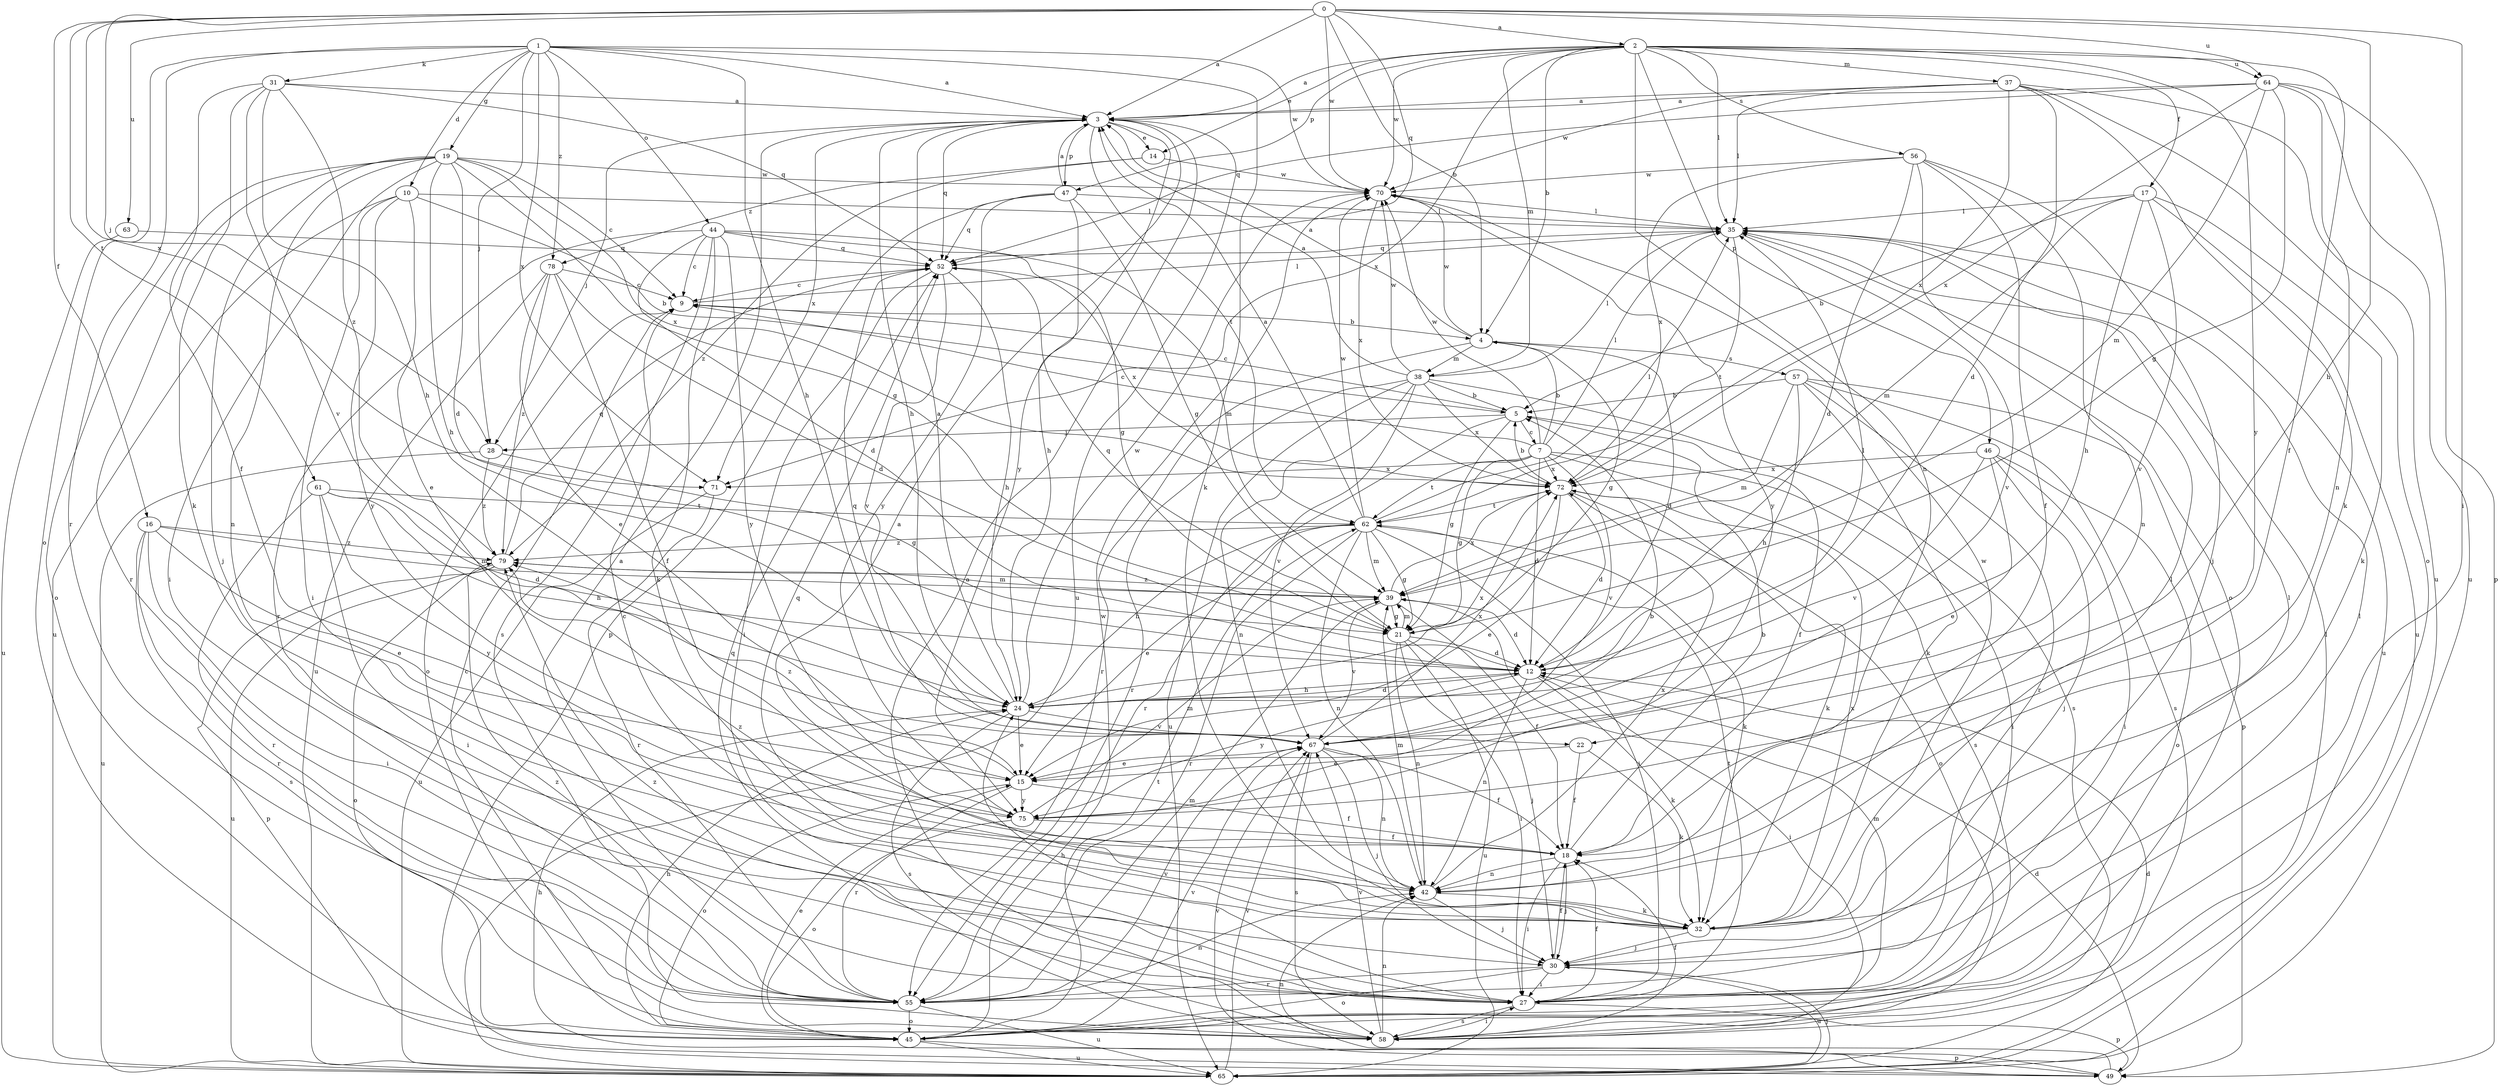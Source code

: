 strict digraph  {
0;
1;
2;
3;
4;
5;
7;
9;
10;
12;
14;
15;
16;
17;
18;
19;
21;
22;
24;
27;
28;
30;
31;
32;
35;
37;
38;
39;
42;
44;
45;
46;
47;
49;
52;
55;
56;
57;
58;
61;
62;
63;
64;
65;
67;
70;
71;
72;
75;
78;
79;
0 -> 2  [label=a];
0 -> 3  [label=a];
0 -> 4  [label=b];
0 -> 16  [label=f];
0 -> 22  [label=h];
0 -> 27  [label=i];
0 -> 28  [label=j];
0 -> 52  [label=q];
0 -> 61  [label=t];
0 -> 63  [label=u];
0 -> 64  [label=u];
0 -> 70  [label=w];
0 -> 71  [label=x];
1 -> 3  [label=a];
1 -> 10  [label=d];
1 -> 19  [label=g];
1 -> 22  [label=h];
1 -> 28  [label=j];
1 -> 31  [label=k];
1 -> 32  [label=k];
1 -> 44  [label=o];
1 -> 45  [label=o];
1 -> 55  [label=r];
1 -> 70  [label=w];
1 -> 71  [label=x];
1 -> 78  [label=z];
2 -> 3  [label=a];
2 -> 4  [label=b];
2 -> 14  [label=e];
2 -> 17  [label=f];
2 -> 18  [label=f];
2 -> 35  [label=l];
2 -> 37  [label=m];
2 -> 38  [label=m];
2 -> 42  [label=n];
2 -> 46  [label=p];
2 -> 47  [label=p];
2 -> 56  [label=s];
2 -> 64  [label=u];
2 -> 70  [label=w];
2 -> 71  [label=x];
2 -> 75  [label=y];
3 -> 14  [label=e];
3 -> 24  [label=h];
3 -> 28  [label=j];
3 -> 47  [label=p];
3 -> 52  [label=q];
3 -> 62  [label=t];
3 -> 65  [label=u];
3 -> 71  [label=x];
3 -> 75  [label=y];
4 -> 3  [label=a];
4 -> 12  [label=d];
4 -> 21  [label=g];
4 -> 38  [label=m];
4 -> 55  [label=r];
4 -> 57  [label=s];
4 -> 70  [label=w];
5 -> 7  [label=c];
5 -> 9  [label=c];
5 -> 18  [label=f];
5 -> 21  [label=g];
5 -> 28  [label=j];
5 -> 55  [label=r];
7 -> 4  [label=b];
7 -> 9  [label=c];
7 -> 12  [label=d];
7 -> 21  [label=g];
7 -> 27  [label=i];
7 -> 35  [label=l];
7 -> 58  [label=s];
7 -> 62  [label=t];
7 -> 67  [label=v];
7 -> 70  [label=w];
7 -> 71  [label=x];
7 -> 72  [label=x];
9 -> 4  [label=b];
9 -> 35  [label=l];
9 -> 45  [label=o];
10 -> 5  [label=b];
10 -> 15  [label=e];
10 -> 27  [label=i];
10 -> 35  [label=l];
10 -> 65  [label=u];
10 -> 75  [label=y];
12 -> 24  [label=h];
12 -> 27  [label=i];
12 -> 32  [label=k];
12 -> 35  [label=l];
12 -> 42  [label=n];
12 -> 75  [label=y];
14 -> 70  [label=w];
14 -> 78  [label=z];
14 -> 79  [label=z];
15 -> 18  [label=f];
15 -> 45  [label=o];
15 -> 55  [label=r];
15 -> 75  [label=y];
15 -> 79  [label=z];
16 -> 15  [label=e];
16 -> 27  [label=i];
16 -> 39  [label=m];
16 -> 55  [label=r];
16 -> 58  [label=s];
16 -> 79  [label=z];
17 -> 5  [label=b];
17 -> 24  [label=h];
17 -> 32  [label=k];
17 -> 35  [label=l];
17 -> 39  [label=m];
17 -> 65  [label=u];
17 -> 67  [label=v];
18 -> 5  [label=b];
18 -> 27  [label=i];
18 -> 30  [label=j];
18 -> 42  [label=n];
19 -> 9  [label=c];
19 -> 12  [label=d];
19 -> 21  [label=g];
19 -> 24  [label=h];
19 -> 27  [label=i];
19 -> 30  [label=j];
19 -> 42  [label=n];
19 -> 45  [label=o];
19 -> 55  [label=r];
19 -> 70  [label=w];
19 -> 72  [label=x];
21 -> 12  [label=d];
21 -> 27  [label=i];
21 -> 30  [label=j];
21 -> 39  [label=m];
21 -> 42  [label=n];
21 -> 52  [label=q];
21 -> 65  [label=u];
22 -> 15  [label=e];
22 -> 18  [label=f];
22 -> 32  [label=k];
24 -> 3  [label=a];
24 -> 12  [label=d];
24 -> 15  [label=e];
24 -> 58  [label=s];
24 -> 67  [label=v];
24 -> 70  [label=w];
24 -> 72  [label=x];
27 -> 18  [label=f];
27 -> 24  [label=h];
27 -> 35  [label=l];
27 -> 49  [label=p];
27 -> 58  [label=s];
27 -> 62  [label=t];
27 -> 79  [label=z];
28 -> 21  [label=g];
28 -> 65  [label=u];
28 -> 79  [label=z];
30 -> 18  [label=f];
30 -> 27  [label=i];
30 -> 35  [label=l];
30 -> 45  [label=o];
30 -> 55  [label=r];
30 -> 65  [label=u];
31 -> 3  [label=a];
31 -> 18  [label=f];
31 -> 24  [label=h];
31 -> 32  [label=k];
31 -> 52  [label=q];
31 -> 67  [label=v];
31 -> 79  [label=z];
32 -> 3  [label=a];
32 -> 9  [label=c];
32 -> 30  [label=j];
32 -> 35  [label=l];
32 -> 52  [label=q];
32 -> 70  [label=w];
32 -> 72  [label=x];
35 -> 52  [label=q];
35 -> 62  [label=t];
35 -> 65  [label=u];
35 -> 67  [label=v];
37 -> 3  [label=a];
37 -> 12  [label=d];
37 -> 32  [label=k];
37 -> 35  [label=l];
37 -> 45  [label=o];
37 -> 65  [label=u];
37 -> 70  [label=w];
37 -> 72  [label=x];
38 -> 3  [label=a];
38 -> 5  [label=b];
38 -> 35  [label=l];
38 -> 42  [label=n];
38 -> 55  [label=r];
38 -> 58  [label=s];
38 -> 65  [label=u];
38 -> 67  [label=v];
38 -> 70  [label=w];
38 -> 72  [label=x];
39 -> 12  [label=d];
39 -> 18  [label=f];
39 -> 21  [label=g];
39 -> 67  [label=v];
39 -> 72  [label=x];
39 -> 79  [label=z];
42 -> 30  [label=j];
42 -> 32  [label=k];
42 -> 39  [label=m];
42 -> 72  [label=x];
42 -> 79  [label=z];
44 -> 9  [label=c];
44 -> 12  [label=d];
44 -> 21  [label=g];
44 -> 32  [label=k];
44 -> 39  [label=m];
44 -> 52  [label=q];
44 -> 55  [label=r];
44 -> 58  [label=s];
44 -> 75  [label=y];
45 -> 15  [label=e];
45 -> 24  [label=h];
45 -> 49  [label=p];
45 -> 62  [label=t];
45 -> 65  [label=u];
45 -> 67  [label=v];
45 -> 70  [label=w];
46 -> 15  [label=e];
46 -> 27  [label=i];
46 -> 30  [label=j];
46 -> 45  [label=o];
46 -> 67  [label=v];
46 -> 72  [label=x];
47 -> 3  [label=a];
47 -> 21  [label=g];
47 -> 24  [label=h];
47 -> 35  [label=l];
47 -> 49  [label=p];
47 -> 52  [label=q];
47 -> 75  [label=y];
49 -> 12  [label=d];
49 -> 24  [label=h];
49 -> 42  [label=n];
49 -> 67  [label=v];
52 -> 9  [label=c];
52 -> 24  [label=h];
52 -> 27  [label=i];
52 -> 67  [label=v];
52 -> 72  [label=x];
55 -> 3  [label=a];
55 -> 39  [label=m];
55 -> 42  [label=n];
55 -> 45  [label=o];
55 -> 65  [label=u];
55 -> 67  [label=v];
55 -> 79  [label=z];
56 -> 12  [label=d];
56 -> 18  [label=f];
56 -> 30  [label=j];
56 -> 42  [label=n];
56 -> 45  [label=o];
56 -> 70  [label=w];
56 -> 72  [label=x];
57 -> 5  [label=b];
57 -> 24  [label=h];
57 -> 32  [label=k];
57 -> 39  [label=m];
57 -> 49  [label=p];
57 -> 55  [label=r];
57 -> 58  [label=s];
58 -> 3  [label=a];
58 -> 9  [label=c];
58 -> 18  [label=f];
58 -> 27  [label=i];
58 -> 35  [label=l];
58 -> 39  [label=m];
58 -> 42  [label=n];
58 -> 52  [label=q];
58 -> 67  [label=v];
61 -> 12  [label=d];
61 -> 24  [label=h];
61 -> 27  [label=i];
61 -> 55  [label=r];
61 -> 62  [label=t];
61 -> 75  [label=y];
62 -> 3  [label=a];
62 -> 15  [label=e];
62 -> 21  [label=g];
62 -> 24  [label=h];
62 -> 27  [label=i];
62 -> 32  [label=k];
62 -> 35  [label=l];
62 -> 39  [label=m];
62 -> 42  [label=n];
62 -> 55  [label=r];
62 -> 70  [label=w];
62 -> 79  [label=z];
63 -> 52  [label=q];
63 -> 65  [label=u];
64 -> 3  [label=a];
64 -> 21  [label=g];
64 -> 39  [label=m];
64 -> 42  [label=n];
64 -> 49  [label=p];
64 -> 52  [label=q];
64 -> 65  [label=u];
64 -> 72  [label=x];
65 -> 12  [label=d];
65 -> 30  [label=j];
65 -> 67  [label=v];
67 -> 15  [label=e];
67 -> 18  [label=f];
67 -> 30  [label=j];
67 -> 42  [label=n];
67 -> 52  [label=q];
67 -> 58  [label=s];
67 -> 72  [label=x];
70 -> 35  [label=l];
70 -> 72  [label=x];
70 -> 75  [label=y];
71 -> 55  [label=r];
71 -> 65  [label=u];
72 -> 5  [label=b];
72 -> 12  [label=d];
72 -> 15  [label=e];
72 -> 32  [label=k];
72 -> 45  [label=o];
72 -> 62  [label=t];
75 -> 5  [label=b];
75 -> 18  [label=f];
75 -> 39  [label=m];
75 -> 45  [label=o];
78 -> 9  [label=c];
78 -> 12  [label=d];
78 -> 15  [label=e];
78 -> 18  [label=f];
78 -> 65  [label=u];
78 -> 79  [label=z];
79 -> 39  [label=m];
79 -> 45  [label=o];
79 -> 49  [label=p];
79 -> 52  [label=q];
79 -> 65  [label=u];
}
